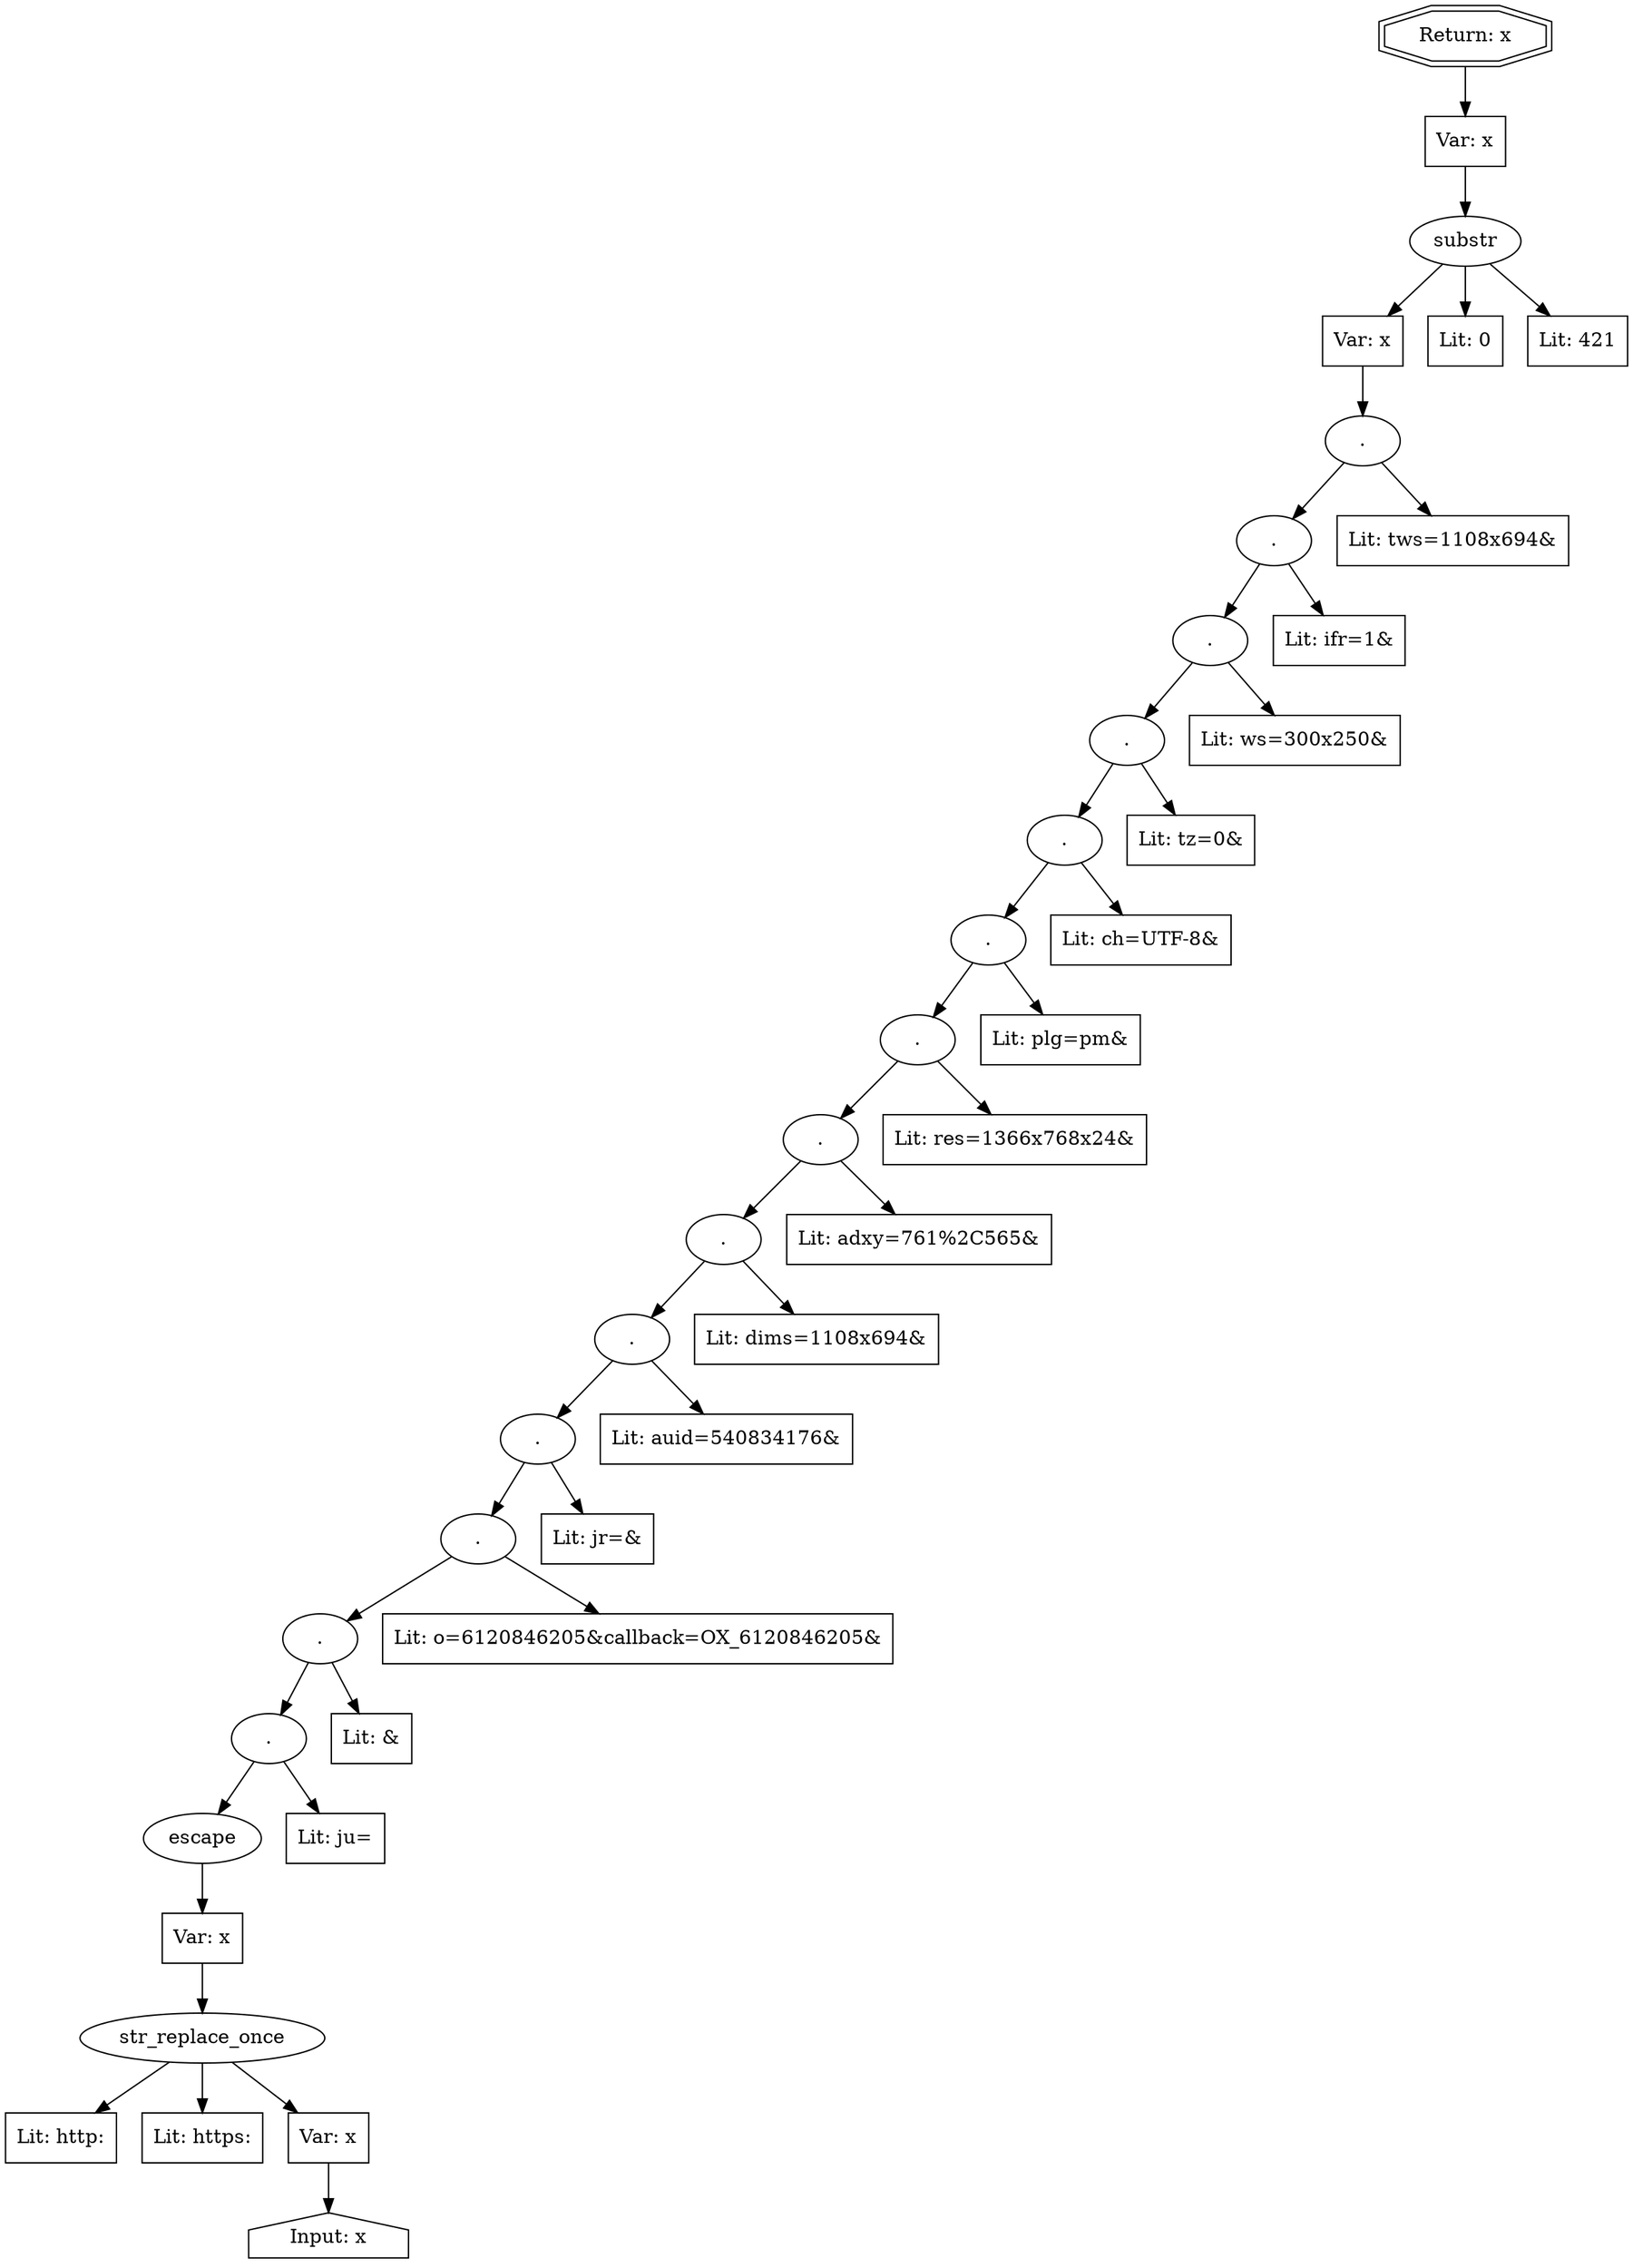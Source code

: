 // Finding: e836d0f0-4cba-4744-a411-160a99e625f6
// Finding.url: https://www.example126.com/society/news/2021/05/14/kiji/20210514s00042000138000c.html
// Finding.parentloc: https://www.example126.com/society/news/2021/05/14/kiji/20210514s00042000138000c.html##"></iframe></style></script></object></embed></textarea><script>taintfoxLog('fe38fe24256f4d0faf099344282c129e')</script><!--/*
// Finding.domain: www.example126.com
// Finding.base_domain: example126.com
// Finding.source: location.href
// Finding.sink: document.write
// Sanitizer.score: 3
// Sanitizer.name: serialize
// Sanitizer.location: https://sportsnippon-d.example127.com/w/1.0/jstag - serialize:2:8334
// Finding.begin: 141
// Finding.end: 408
// Finding.original_uuid: de41633a-446f-4c2f-a070-d0b53f6b49be
// Finding.TwentyFiveMillionFlowsId: 645408002
// Finding.script: https://sportsnippon-d.example127.com/w/1.0/jstag
// Finding.line: 2
// Exploit.uuid: fe38fe24-256f-4d0f-af09-9344282c129e
// Exploit.success: false
// Exploit.status: validated
// Exploit.method: C
// Exploit.type: html
// Exploit.token: attribute
// Exploit.content: src
// Exploit.quote_type: "
// Exploit.tag: iframe
// Exploit.break_out: #"></iframe></style></script></object></embed></textarea><script>
// Exploit.break_in: </script><!--/*
// Exploit.payload: #"></iframe></style></script></object></embed></textarea><script>taintfoxLog(1)</script><!--/*
// Exploit.begin_taint_url: 0
// Exploit.end_taint_url: 85
// Exploit.replace_begin_url: 85
// Exploit.replace_end_url: 85
// Exploit.replace_begin_param: 1670
// Exploit.replace_end_param: 1670
// Issues.LargestEncodeAttrStringChain: 0
// Issues.LargestTextFragmentEncodeChainLength: 0
// Issues.HasApproximation: false
// Issues.HasMissingImplementation: false
// Issues.HasInfiniteRegexWithFunctionReplacer: false
// Issues.MergedSplitAndJoins: false
// Issues.HasUrlInRhsOfReplace: false
// Issues.HasUrlInLhsOfReplace: false
// Issues.HasCookieValueInLhsOfreplace: false
// Issues.HasCookieValueInRhsOfreplace: false
// Issues.HasCookieValueInMatchPattern: false
// Issues.HasCookieValueInExecPattern: false
// Issues.RemovedLRConcats: false
// Issues.RemovedReplaceArtifacts: false
// Issues.HasUrlInMatchPattern: false
// Issues.HasUrlInExecPattern: false
// Issues.RemovedNOPreplaces: false
// Issues.Known_sanitizer: false
// DepGraph.hash: -1665142839
// DepGraph.sanitizer_hash: 1869984607

digraph cfg {
n0 [shape=house, label="Input: x"];
n1 [shape=ellipse, label="str_replace_once"];
n2 [shape=box, label="Lit: http:"];
n3 [shape=box, label="Lit: https:"];
n4 [shape=box, label="Var: x"];
n5 [shape=ellipse, label="escape"];
n6 [shape=box, label="Var: x"];
n7 [shape=ellipse, label="."];
n8 [shape=box, label="Lit: ju="];
n9 [shape=ellipse, label="."];
n10 [shape=box, label="Lit: &"];
n11 [shape=ellipse, label="."];
n12 [shape=box, label="Lit: o=6120846205&callback=OX_6120846205&"];
n13 [shape=ellipse, label="."];
n14 [shape=box, label="Lit: jr=&"];
n15 [shape=ellipse, label="."];
n16 [shape=box, label="Lit: auid=540834176&"];
n17 [shape=ellipse, label="."];
n18 [shape=box, label="Lit: dims=1108x694&"];
n19 [shape=ellipse, label="."];
n20 [shape=box, label="Lit: adxy=761%2C565&"];
n21 [shape=ellipse, label="."];
n22 [shape=box, label="Lit: res=1366x768x24&"];
n23 [shape=ellipse, label="."];
n24 [shape=box, label="Lit: plg=pm&"];
n25 [shape=ellipse, label="."];
n26 [shape=box, label="Lit: ch=UTF-8&"];
n27 [shape=ellipse, label="."];
n28 [shape=box, label="Lit: tz=0&"];
n29 [shape=ellipse, label="."];
n30 [shape=box, label="Lit: ws=300x250&"];
n31 [shape=ellipse, label="."];
n32 [shape=box, label="Lit: ifr=1&"];
n33 [shape=ellipse, label="."];
n34 [shape=box, label="Lit: tws=1108x694&"];
n35 [shape=ellipse, label="substr"];
n36 [shape=box, label="Var: x"];
n37 [shape=box, label="Lit: 0"];
n38 [shape=box, label="Lit: 421"];
n39 [shape=box, label="Var: x"];
n40 [shape=doubleoctagon, label="Return: x"];
n4 -> n0;
n1 -> n2;
n1 -> n3;
n1 -> n4;
n6 -> n1;
n5 -> n6;
n7 -> n8;
n7 -> n5;
n9 -> n7;
n9 -> n10;
n11 -> n12;
n11 -> n9;
n13 -> n11;
n13 -> n14;
n15 -> n13;
n15 -> n16;
n17 -> n15;
n17 -> n18;
n19 -> n17;
n19 -> n20;
n21 -> n19;
n21 -> n22;
n23 -> n21;
n23 -> n24;
n25 -> n23;
n25 -> n26;
n27 -> n25;
n27 -> n28;
n29 -> n27;
n29 -> n30;
n31 -> n29;
n31 -> n32;
n33 -> n31;
n33 -> n34;
n36 -> n33;
n35 -> n36;
n35 -> n37;
n35 -> n38;
n39 -> n35;
n40 -> n39;
}